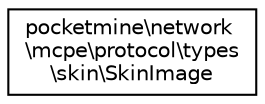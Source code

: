 digraph "Graphical Class Hierarchy"
{
 // INTERACTIVE_SVG=YES
 // LATEX_PDF_SIZE
  edge [fontname="Helvetica",fontsize="10",labelfontname="Helvetica",labelfontsize="10"];
  node [fontname="Helvetica",fontsize="10",shape=record];
  rankdir="LR";
  Node0 [label="pocketmine\\network\l\\mcpe\\protocol\\types\l\\skin\\SkinImage",height=0.2,width=0.4,color="black", fillcolor="white", style="filled",URL="$de/dfa/classpocketmine_1_1network_1_1mcpe_1_1protocol_1_1types_1_1skin_1_1_skin_image.html",tooltip=" "];
}
